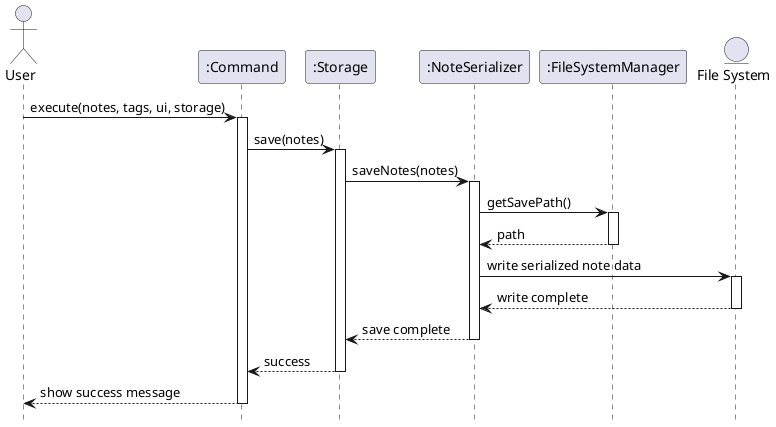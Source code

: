 @startuml StorageSaveSequence
hide footbox

actor User
participant ":Command"
participant ":Storage"
participant ":NoteSerializer"
participant ":FileSystemManager"
entity "File System" as FS

User -> ":Command": execute(notes, tags, ui, storage)
activate ":Command"

":Command" -> ":Storage": save(notes)
activate ":Storage"

":Storage" -> ":NoteSerializer": saveNotes(notes)
activate ":NoteSerializer"

":NoteSerializer" -> ":FileSystemManager": getSavePath()
activate ":FileSystemManager"
":FileSystemManager" --> ":NoteSerializer": path
deactivate ":FileSystemManager"

":NoteSerializer" -> FS: write serialized note data
activate FS
FS --> ":NoteSerializer": write complete
deactivate FS

":NoteSerializer" --> ":Storage": save complete
deactivate ":NoteSerializer"

":Storage" --> ":Command": success
deactivate ":Storage"

":Command" --> User: show success message
deactivate ":Command"

@enduml